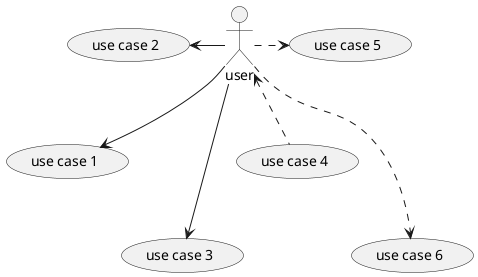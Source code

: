 @startuml
:user: --> (use case 1)
(use case 2) <- :user: 
:user: ---> (use case 3)

:user: <.. (use case 4)
:user: .> (use case 5)
:user: ...> (use case 6)
@enduml